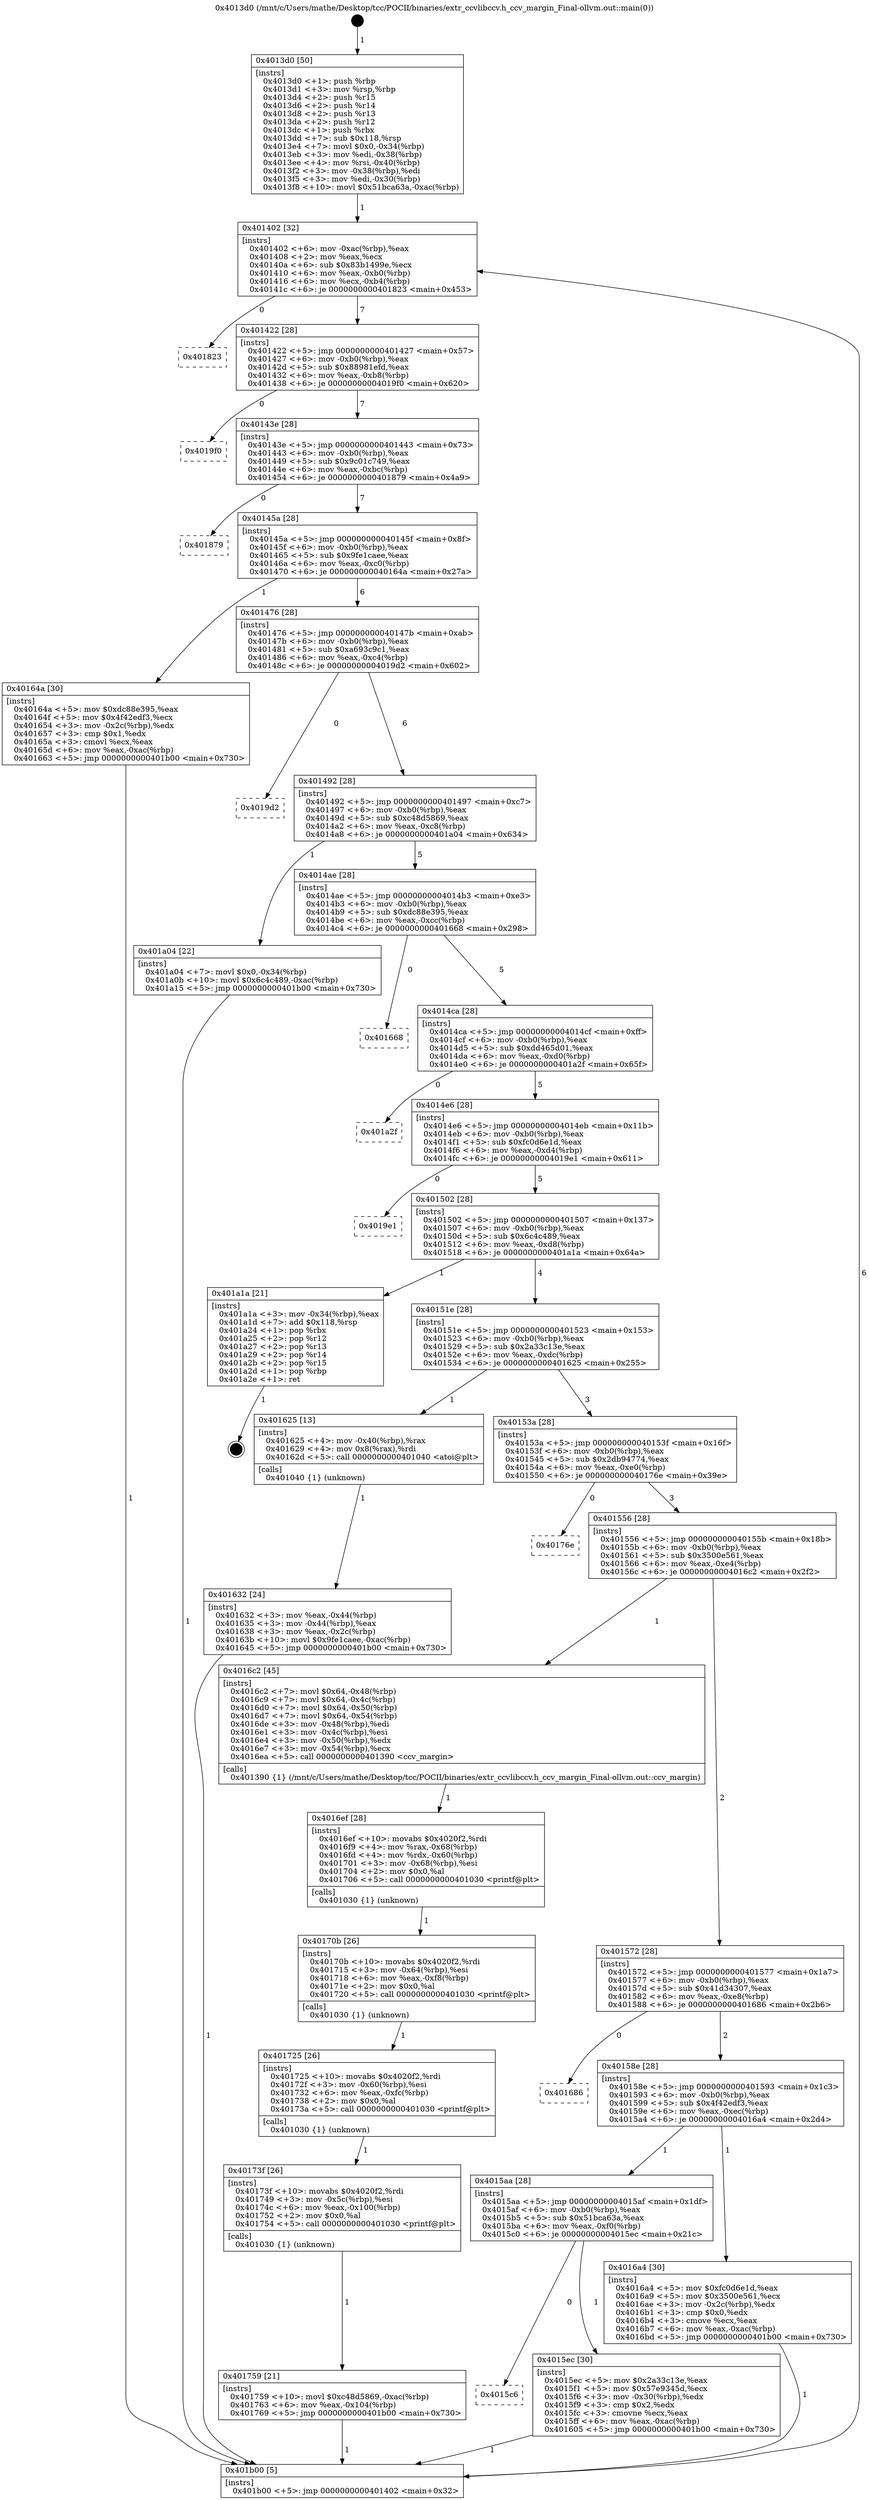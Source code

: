 digraph "0x4013d0" {
  label = "0x4013d0 (/mnt/c/Users/mathe/Desktop/tcc/POCII/binaries/extr_ccvlibccv.h_ccv_margin_Final-ollvm.out::main(0))"
  labelloc = "t"
  node[shape=record]

  Entry [label="",width=0.3,height=0.3,shape=circle,fillcolor=black,style=filled]
  "0x401402" [label="{
     0x401402 [32]\l
     | [instrs]\l
     &nbsp;&nbsp;0x401402 \<+6\>: mov -0xac(%rbp),%eax\l
     &nbsp;&nbsp;0x401408 \<+2\>: mov %eax,%ecx\l
     &nbsp;&nbsp;0x40140a \<+6\>: sub $0x83b1499e,%ecx\l
     &nbsp;&nbsp;0x401410 \<+6\>: mov %eax,-0xb0(%rbp)\l
     &nbsp;&nbsp;0x401416 \<+6\>: mov %ecx,-0xb4(%rbp)\l
     &nbsp;&nbsp;0x40141c \<+6\>: je 0000000000401823 \<main+0x453\>\l
  }"]
  "0x401823" [label="{
     0x401823\l
  }", style=dashed]
  "0x401422" [label="{
     0x401422 [28]\l
     | [instrs]\l
     &nbsp;&nbsp;0x401422 \<+5\>: jmp 0000000000401427 \<main+0x57\>\l
     &nbsp;&nbsp;0x401427 \<+6\>: mov -0xb0(%rbp),%eax\l
     &nbsp;&nbsp;0x40142d \<+5\>: sub $0x88981efd,%eax\l
     &nbsp;&nbsp;0x401432 \<+6\>: mov %eax,-0xb8(%rbp)\l
     &nbsp;&nbsp;0x401438 \<+6\>: je 00000000004019f0 \<main+0x620\>\l
  }"]
  Exit [label="",width=0.3,height=0.3,shape=circle,fillcolor=black,style=filled,peripheries=2]
  "0x4019f0" [label="{
     0x4019f0\l
  }", style=dashed]
  "0x40143e" [label="{
     0x40143e [28]\l
     | [instrs]\l
     &nbsp;&nbsp;0x40143e \<+5\>: jmp 0000000000401443 \<main+0x73\>\l
     &nbsp;&nbsp;0x401443 \<+6\>: mov -0xb0(%rbp),%eax\l
     &nbsp;&nbsp;0x401449 \<+5\>: sub $0x9c01c749,%eax\l
     &nbsp;&nbsp;0x40144e \<+6\>: mov %eax,-0xbc(%rbp)\l
     &nbsp;&nbsp;0x401454 \<+6\>: je 0000000000401879 \<main+0x4a9\>\l
  }"]
  "0x401759" [label="{
     0x401759 [21]\l
     | [instrs]\l
     &nbsp;&nbsp;0x401759 \<+10\>: movl $0xc48d5869,-0xac(%rbp)\l
     &nbsp;&nbsp;0x401763 \<+6\>: mov %eax,-0x104(%rbp)\l
     &nbsp;&nbsp;0x401769 \<+5\>: jmp 0000000000401b00 \<main+0x730\>\l
  }"]
  "0x401879" [label="{
     0x401879\l
  }", style=dashed]
  "0x40145a" [label="{
     0x40145a [28]\l
     | [instrs]\l
     &nbsp;&nbsp;0x40145a \<+5\>: jmp 000000000040145f \<main+0x8f\>\l
     &nbsp;&nbsp;0x40145f \<+6\>: mov -0xb0(%rbp),%eax\l
     &nbsp;&nbsp;0x401465 \<+5\>: sub $0x9fe1caee,%eax\l
     &nbsp;&nbsp;0x40146a \<+6\>: mov %eax,-0xc0(%rbp)\l
     &nbsp;&nbsp;0x401470 \<+6\>: je 000000000040164a \<main+0x27a\>\l
  }"]
  "0x40173f" [label="{
     0x40173f [26]\l
     | [instrs]\l
     &nbsp;&nbsp;0x40173f \<+10\>: movabs $0x4020f2,%rdi\l
     &nbsp;&nbsp;0x401749 \<+3\>: mov -0x5c(%rbp),%esi\l
     &nbsp;&nbsp;0x40174c \<+6\>: mov %eax,-0x100(%rbp)\l
     &nbsp;&nbsp;0x401752 \<+2\>: mov $0x0,%al\l
     &nbsp;&nbsp;0x401754 \<+5\>: call 0000000000401030 \<printf@plt\>\l
     | [calls]\l
     &nbsp;&nbsp;0x401030 \{1\} (unknown)\l
  }"]
  "0x40164a" [label="{
     0x40164a [30]\l
     | [instrs]\l
     &nbsp;&nbsp;0x40164a \<+5\>: mov $0xdc88e395,%eax\l
     &nbsp;&nbsp;0x40164f \<+5\>: mov $0x4f42edf3,%ecx\l
     &nbsp;&nbsp;0x401654 \<+3\>: mov -0x2c(%rbp),%edx\l
     &nbsp;&nbsp;0x401657 \<+3\>: cmp $0x1,%edx\l
     &nbsp;&nbsp;0x40165a \<+3\>: cmovl %ecx,%eax\l
     &nbsp;&nbsp;0x40165d \<+6\>: mov %eax,-0xac(%rbp)\l
     &nbsp;&nbsp;0x401663 \<+5\>: jmp 0000000000401b00 \<main+0x730\>\l
  }"]
  "0x401476" [label="{
     0x401476 [28]\l
     | [instrs]\l
     &nbsp;&nbsp;0x401476 \<+5\>: jmp 000000000040147b \<main+0xab\>\l
     &nbsp;&nbsp;0x40147b \<+6\>: mov -0xb0(%rbp),%eax\l
     &nbsp;&nbsp;0x401481 \<+5\>: sub $0xa693c9c1,%eax\l
     &nbsp;&nbsp;0x401486 \<+6\>: mov %eax,-0xc4(%rbp)\l
     &nbsp;&nbsp;0x40148c \<+6\>: je 00000000004019d2 \<main+0x602\>\l
  }"]
  "0x401725" [label="{
     0x401725 [26]\l
     | [instrs]\l
     &nbsp;&nbsp;0x401725 \<+10\>: movabs $0x4020f2,%rdi\l
     &nbsp;&nbsp;0x40172f \<+3\>: mov -0x60(%rbp),%esi\l
     &nbsp;&nbsp;0x401732 \<+6\>: mov %eax,-0xfc(%rbp)\l
     &nbsp;&nbsp;0x401738 \<+2\>: mov $0x0,%al\l
     &nbsp;&nbsp;0x40173a \<+5\>: call 0000000000401030 \<printf@plt\>\l
     | [calls]\l
     &nbsp;&nbsp;0x401030 \{1\} (unknown)\l
  }"]
  "0x4019d2" [label="{
     0x4019d2\l
  }", style=dashed]
  "0x401492" [label="{
     0x401492 [28]\l
     | [instrs]\l
     &nbsp;&nbsp;0x401492 \<+5\>: jmp 0000000000401497 \<main+0xc7\>\l
     &nbsp;&nbsp;0x401497 \<+6\>: mov -0xb0(%rbp),%eax\l
     &nbsp;&nbsp;0x40149d \<+5\>: sub $0xc48d5869,%eax\l
     &nbsp;&nbsp;0x4014a2 \<+6\>: mov %eax,-0xc8(%rbp)\l
     &nbsp;&nbsp;0x4014a8 \<+6\>: je 0000000000401a04 \<main+0x634\>\l
  }"]
  "0x40170b" [label="{
     0x40170b [26]\l
     | [instrs]\l
     &nbsp;&nbsp;0x40170b \<+10\>: movabs $0x4020f2,%rdi\l
     &nbsp;&nbsp;0x401715 \<+3\>: mov -0x64(%rbp),%esi\l
     &nbsp;&nbsp;0x401718 \<+6\>: mov %eax,-0xf8(%rbp)\l
     &nbsp;&nbsp;0x40171e \<+2\>: mov $0x0,%al\l
     &nbsp;&nbsp;0x401720 \<+5\>: call 0000000000401030 \<printf@plt\>\l
     | [calls]\l
     &nbsp;&nbsp;0x401030 \{1\} (unknown)\l
  }"]
  "0x401a04" [label="{
     0x401a04 [22]\l
     | [instrs]\l
     &nbsp;&nbsp;0x401a04 \<+7\>: movl $0x0,-0x34(%rbp)\l
     &nbsp;&nbsp;0x401a0b \<+10\>: movl $0x6c4c489,-0xac(%rbp)\l
     &nbsp;&nbsp;0x401a15 \<+5\>: jmp 0000000000401b00 \<main+0x730\>\l
  }"]
  "0x4014ae" [label="{
     0x4014ae [28]\l
     | [instrs]\l
     &nbsp;&nbsp;0x4014ae \<+5\>: jmp 00000000004014b3 \<main+0xe3\>\l
     &nbsp;&nbsp;0x4014b3 \<+6\>: mov -0xb0(%rbp),%eax\l
     &nbsp;&nbsp;0x4014b9 \<+5\>: sub $0xdc88e395,%eax\l
     &nbsp;&nbsp;0x4014be \<+6\>: mov %eax,-0xcc(%rbp)\l
     &nbsp;&nbsp;0x4014c4 \<+6\>: je 0000000000401668 \<main+0x298\>\l
  }"]
  "0x4016ef" [label="{
     0x4016ef [28]\l
     | [instrs]\l
     &nbsp;&nbsp;0x4016ef \<+10\>: movabs $0x4020f2,%rdi\l
     &nbsp;&nbsp;0x4016f9 \<+4\>: mov %rax,-0x68(%rbp)\l
     &nbsp;&nbsp;0x4016fd \<+4\>: mov %rdx,-0x60(%rbp)\l
     &nbsp;&nbsp;0x401701 \<+3\>: mov -0x68(%rbp),%esi\l
     &nbsp;&nbsp;0x401704 \<+2\>: mov $0x0,%al\l
     &nbsp;&nbsp;0x401706 \<+5\>: call 0000000000401030 \<printf@plt\>\l
     | [calls]\l
     &nbsp;&nbsp;0x401030 \{1\} (unknown)\l
  }"]
  "0x401668" [label="{
     0x401668\l
  }", style=dashed]
  "0x4014ca" [label="{
     0x4014ca [28]\l
     | [instrs]\l
     &nbsp;&nbsp;0x4014ca \<+5\>: jmp 00000000004014cf \<main+0xff\>\l
     &nbsp;&nbsp;0x4014cf \<+6\>: mov -0xb0(%rbp),%eax\l
     &nbsp;&nbsp;0x4014d5 \<+5\>: sub $0xdd465d01,%eax\l
     &nbsp;&nbsp;0x4014da \<+6\>: mov %eax,-0xd0(%rbp)\l
     &nbsp;&nbsp;0x4014e0 \<+6\>: je 0000000000401a2f \<main+0x65f\>\l
  }"]
  "0x401632" [label="{
     0x401632 [24]\l
     | [instrs]\l
     &nbsp;&nbsp;0x401632 \<+3\>: mov %eax,-0x44(%rbp)\l
     &nbsp;&nbsp;0x401635 \<+3\>: mov -0x44(%rbp),%eax\l
     &nbsp;&nbsp;0x401638 \<+3\>: mov %eax,-0x2c(%rbp)\l
     &nbsp;&nbsp;0x40163b \<+10\>: movl $0x9fe1caee,-0xac(%rbp)\l
     &nbsp;&nbsp;0x401645 \<+5\>: jmp 0000000000401b00 \<main+0x730\>\l
  }"]
  "0x401a2f" [label="{
     0x401a2f\l
  }", style=dashed]
  "0x4014e6" [label="{
     0x4014e6 [28]\l
     | [instrs]\l
     &nbsp;&nbsp;0x4014e6 \<+5\>: jmp 00000000004014eb \<main+0x11b\>\l
     &nbsp;&nbsp;0x4014eb \<+6\>: mov -0xb0(%rbp),%eax\l
     &nbsp;&nbsp;0x4014f1 \<+5\>: sub $0xfc0d6e1d,%eax\l
     &nbsp;&nbsp;0x4014f6 \<+6\>: mov %eax,-0xd4(%rbp)\l
     &nbsp;&nbsp;0x4014fc \<+6\>: je 00000000004019e1 \<main+0x611\>\l
  }"]
  "0x4013d0" [label="{
     0x4013d0 [50]\l
     | [instrs]\l
     &nbsp;&nbsp;0x4013d0 \<+1\>: push %rbp\l
     &nbsp;&nbsp;0x4013d1 \<+3\>: mov %rsp,%rbp\l
     &nbsp;&nbsp;0x4013d4 \<+2\>: push %r15\l
     &nbsp;&nbsp;0x4013d6 \<+2\>: push %r14\l
     &nbsp;&nbsp;0x4013d8 \<+2\>: push %r13\l
     &nbsp;&nbsp;0x4013da \<+2\>: push %r12\l
     &nbsp;&nbsp;0x4013dc \<+1\>: push %rbx\l
     &nbsp;&nbsp;0x4013dd \<+7\>: sub $0x118,%rsp\l
     &nbsp;&nbsp;0x4013e4 \<+7\>: movl $0x0,-0x34(%rbp)\l
     &nbsp;&nbsp;0x4013eb \<+3\>: mov %edi,-0x38(%rbp)\l
     &nbsp;&nbsp;0x4013ee \<+4\>: mov %rsi,-0x40(%rbp)\l
     &nbsp;&nbsp;0x4013f2 \<+3\>: mov -0x38(%rbp),%edi\l
     &nbsp;&nbsp;0x4013f5 \<+3\>: mov %edi,-0x30(%rbp)\l
     &nbsp;&nbsp;0x4013f8 \<+10\>: movl $0x51bca63a,-0xac(%rbp)\l
  }"]
  "0x4019e1" [label="{
     0x4019e1\l
  }", style=dashed]
  "0x401502" [label="{
     0x401502 [28]\l
     | [instrs]\l
     &nbsp;&nbsp;0x401502 \<+5\>: jmp 0000000000401507 \<main+0x137\>\l
     &nbsp;&nbsp;0x401507 \<+6\>: mov -0xb0(%rbp),%eax\l
     &nbsp;&nbsp;0x40150d \<+5\>: sub $0x6c4c489,%eax\l
     &nbsp;&nbsp;0x401512 \<+6\>: mov %eax,-0xd8(%rbp)\l
     &nbsp;&nbsp;0x401518 \<+6\>: je 0000000000401a1a \<main+0x64a\>\l
  }"]
  "0x401b00" [label="{
     0x401b00 [5]\l
     | [instrs]\l
     &nbsp;&nbsp;0x401b00 \<+5\>: jmp 0000000000401402 \<main+0x32\>\l
  }"]
  "0x401a1a" [label="{
     0x401a1a [21]\l
     | [instrs]\l
     &nbsp;&nbsp;0x401a1a \<+3\>: mov -0x34(%rbp),%eax\l
     &nbsp;&nbsp;0x401a1d \<+7\>: add $0x118,%rsp\l
     &nbsp;&nbsp;0x401a24 \<+1\>: pop %rbx\l
     &nbsp;&nbsp;0x401a25 \<+2\>: pop %r12\l
     &nbsp;&nbsp;0x401a27 \<+2\>: pop %r13\l
     &nbsp;&nbsp;0x401a29 \<+2\>: pop %r14\l
     &nbsp;&nbsp;0x401a2b \<+2\>: pop %r15\l
     &nbsp;&nbsp;0x401a2d \<+1\>: pop %rbp\l
     &nbsp;&nbsp;0x401a2e \<+1\>: ret\l
  }"]
  "0x40151e" [label="{
     0x40151e [28]\l
     | [instrs]\l
     &nbsp;&nbsp;0x40151e \<+5\>: jmp 0000000000401523 \<main+0x153\>\l
     &nbsp;&nbsp;0x401523 \<+6\>: mov -0xb0(%rbp),%eax\l
     &nbsp;&nbsp;0x401529 \<+5\>: sub $0x2a33c13e,%eax\l
     &nbsp;&nbsp;0x40152e \<+6\>: mov %eax,-0xdc(%rbp)\l
     &nbsp;&nbsp;0x401534 \<+6\>: je 0000000000401625 \<main+0x255\>\l
  }"]
  "0x4015c6" [label="{
     0x4015c6\l
  }", style=dashed]
  "0x401625" [label="{
     0x401625 [13]\l
     | [instrs]\l
     &nbsp;&nbsp;0x401625 \<+4\>: mov -0x40(%rbp),%rax\l
     &nbsp;&nbsp;0x401629 \<+4\>: mov 0x8(%rax),%rdi\l
     &nbsp;&nbsp;0x40162d \<+5\>: call 0000000000401040 \<atoi@plt\>\l
     | [calls]\l
     &nbsp;&nbsp;0x401040 \{1\} (unknown)\l
  }"]
  "0x40153a" [label="{
     0x40153a [28]\l
     | [instrs]\l
     &nbsp;&nbsp;0x40153a \<+5\>: jmp 000000000040153f \<main+0x16f\>\l
     &nbsp;&nbsp;0x40153f \<+6\>: mov -0xb0(%rbp),%eax\l
     &nbsp;&nbsp;0x401545 \<+5\>: sub $0x2db94774,%eax\l
     &nbsp;&nbsp;0x40154a \<+6\>: mov %eax,-0xe0(%rbp)\l
     &nbsp;&nbsp;0x401550 \<+6\>: je 000000000040176e \<main+0x39e\>\l
  }"]
  "0x4015ec" [label="{
     0x4015ec [30]\l
     | [instrs]\l
     &nbsp;&nbsp;0x4015ec \<+5\>: mov $0x2a33c13e,%eax\l
     &nbsp;&nbsp;0x4015f1 \<+5\>: mov $0x57e9345d,%ecx\l
     &nbsp;&nbsp;0x4015f6 \<+3\>: mov -0x30(%rbp),%edx\l
     &nbsp;&nbsp;0x4015f9 \<+3\>: cmp $0x2,%edx\l
     &nbsp;&nbsp;0x4015fc \<+3\>: cmovne %ecx,%eax\l
     &nbsp;&nbsp;0x4015ff \<+6\>: mov %eax,-0xac(%rbp)\l
     &nbsp;&nbsp;0x401605 \<+5\>: jmp 0000000000401b00 \<main+0x730\>\l
  }"]
  "0x40176e" [label="{
     0x40176e\l
  }", style=dashed]
  "0x401556" [label="{
     0x401556 [28]\l
     | [instrs]\l
     &nbsp;&nbsp;0x401556 \<+5\>: jmp 000000000040155b \<main+0x18b\>\l
     &nbsp;&nbsp;0x40155b \<+6\>: mov -0xb0(%rbp),%eax\l
     &nbsp;&nbsp;0x401561 \<+5\>: sub $0x3500e561,%eax\l
     &nbsp;&nbsp;0x401566 \<+6\>: mov %eax,-0xe4(%rbp)\l
     &nbsp;&nbsp;0x40156c \<+6\>: je 00000000004016c2 \<main+0x2f2\>\l
  }"]
  "0x4015aa" [label="{
     0x4015aa [28]\l
     | [instrs]\l
     &nbsp;&nbsp;0x4015aa \<+5\>: jmp 00000000004015af \<main+0x1df\>\l
     &nbsp;&nbsp;0x4015af \<+6\>: mov -0xb0(%rbp),%eax\l
     &nbsp;&nbsp;0x4015b5 \<+5\>: sub $0x51bca63a,%eax\l
     &nbsp;&nbsp;0x4015ba \<+6\>: mov %eax,-0xf0(%rbp)\l
     &nbsp;&nbsp;0x4015c0 \<+6\>: je 00000000004015ec \<main+0x21c\>\l
  }"]
  "0x4016c2" [label="{
     0x4016c2 [45]\l
     | [instrs]\l
     &nbsp;&nbsp;0x4016c2 \<+7\>: movl $0x64,-0x48(%rbp)\l
     &nbsp;&nbsp;0x4016c9 \<+7\>: movl $0x64,-0x4c(%rbp)\l
     &nbsp;&nbsp;0x4016d0 \<+7\>: movl $0x64,-0x50(%rbp)\l
     &nbsp;&nbsp;0x4016d7 \<+7\>: movl $0x64,-0x54(%rbp)\l
     &nbsp;&nbsp;0x4016de \<+3\>: mov -0x48(%rbp),%edi\l
     &nbsp;&nbsp;0x4016e1 \<+3\>: mov -0x4c(%rbp),%esi\l
     &nbsp;&nbsp;0x4016e4 \<+3\>: mov -0x50(%rbp),%edx\l
     &nbsp;&nbsp;0x4016e7 \<+3\>: mov -0x54(%rbp),%ecx\l
     &nbsp;&nbsp;0x4016ea \<+5\>: call 0000000000401390 \<ccv_margin\>\l
     | [calls]\l
     &nbsp;&nbsp;0x401390 \{1\} (/mnt/c/Users/mathe/Desktop/tcc/POCII/binaries/extr_ccvlibccv.h_ccv_margin_Final-ollvm.out::ccv_margin)\l
  }"]
  "0x401572" [label="{
     0x401572 [28]\l
     | [instrs]\l
     &nbsp;&nbsp;0x401572 \<+5\>: jmp 0000000000401577 \<main+0x1a7\>\l
     &nbsp;&nbsp;0x401577 \<+6\>: mov -0xb0(%rbp),%eax\l
     &nbsp;&nbsp;0x40157d \<+5\>: sub $0x41d34307,%eax\l
     &nbsp;&nbsp;0x401582 \<+6\>: mov %eax,-0xe8(%rbp)\l
     &nbsp;&nbsp;0x401588 \<+6\>: je 0000000000401686 \<main+0x2b6\>\l
  }"]
  "0x4016a4" [label="{
     0x4016a4 [30]\l
     | [instrs]\l
     &nbsp;&nbsp;0x4016a4 \<+5\>: mov $0xfc0d6e1d,%eax\l
     &nbsp;&nbsp;0x4016a9 \<+5\>: mov $0x3500e561,%ecx\l
     &nbsp;&nbsp;0x4016ae \<+3\>: mov -0x2c(%rbp),%edx\l
     &nbsp;&nbsp;0x4016b1 \<+3\>: cmp $0x0,%edx\l
     &nbsp;&nbsp;0x4016b4 \<+3\>: cmove %ecx,%eax\l
     &nbsp;&nbsp;0x4016b7 \<+6\>: mov %eax,-0xac(%rbp)\l
     &nbsp;&nbsp;0x4016bd \<+5\>: jmp 0000000000401b00 \<main+0x730\>\l
  }"]
  "0x401686" [label="{
     0x401686\l
  }", style=dashed]
  "0x40158e" [label="{
     0x40158e [28]\l
     | [instrs]\l
     &nbsp;&nbsp;0x40158e \<+5\>: jmp 0000000000401593 \<main+0x1c3\>\l
     &nbsp;&nbsp;0x401593 \<+6\>: mov -0xb0(%rbp),%eax\l
     &nbsp;&nbsp;0x401599 \<+5\>: sub $0x4f42edf3,%eax\l
     &nbsp;&nbsp;0x40159e \<+6\>: mov %eax,-0xec(%rbp)\l
     &nbsp;&nbsp;0x4015a4 \<+6\>: je 00000000004016a4 \<main+0x2d4\>\l
  }"]
  Entry -> "0x4013d0" [label=" 1"]
  "0x401402" -> "0x401823" [label=" 0"]
  "0x401402" -> "0x401422" [label=" 7"]
  "0x401a1a" -> Exit [label=" 1"]
  "0x401422" -> "0x4019f0" [label=" 0"]
  "0x401422" -> "0x40143e" [label=" 7"]
  "0x401a04" -> "0x401b00" [label=" 1"]
  "0x40143e" -> "0x401879" [label=" 0"]
  "0x40143e" -> "0x40145a" [label=" 7"]
  "0x401759" -> "0x401b00" [label=" 1"]
  "0x40145a" -> "0x40164a" [label=" 1"]
  "0x40145a" -> "0x401476" [label=" 6"]
  "0x40173f" -> "0x401759" [label=" 1"]
  "0x401476" -> "0x4019d2" [label=" 0"]
  "0x401476" -> "0x401492" [label=" 6"]
  "0x401725" -> "0x40173f" [label=" 1"]
  "0x401492" -> "0x401a04" [label=" 1"]
  "0x401492" -> "0x4014ae" [label=" 5"]
  "0x40170b" -> "0x401725" [label=" 1"]
  "0x4014ae" -> "0x401668" [label=" 0"]
  "0x4014ae" -> "0x4014ca" [label=" 5"]
  "0x4016ef" -> "0x40170b" [label=" 1"]
  "0x4014ca" -> "0x401a2f" [label=" 0"]
  "0x4014ca" -> "0x4014e6" [label=" 5"]
  "0x4016c2" -> "0x4016ef" [label=" 1"]
  "0x4014e6" -> "0x4019e1" [label=" 0"]
  "0x4014e6" -> "0x401502" [label=" 5"]
  "0x4016a4" -> "0x401b00" [label=" 1"]
  "0x401502" -> "0x401a1a" [label=" 1"]
  "0x401502" -> "0x40151e" [label=" 4"]
  "0x40164a" -> "0x401b00" [label=" 1"]
  "0x40151e" -> "0x401625" [label=" 1"]
  "0x40151e" -> "0x40153a" [label=" 3"]
  "0x401632" -> "0x401b00" [label=" 1"]
  "0x40153a" -> "0x40176e" [label=" 0"]
  "0x40153a" -> "0x401556" [label=" 3"]
  "0x401625" -> "0x401632" [label=" 1"]
  "0x401556" -> "0x4016c2" [label=" 1"]
  "0x401556" -> "0x401572" [label=" 2"]
  "0x4013d0" -> "0x401402" [label=" 1"]
  "0x401572" -> "0x401686" [label=" 0"]
  "0x401572" -> "0x40158e" [label=" 2"]
  "0x4015ec" -> "0x401b00" [label=" 1"]
  "0x40158e" -> "0x4016a4" [label=" 1"]
  "0x40158e" -> "0x4015aa" [label=" 1"]
  "0x401b00" -> "0x401402" [label=" 6"]
  "0x4015aa" -> "0x4015ec" [label=" 1"]
  "0x4015aa" -> "0x4015c6" [label=" 0"]
}
